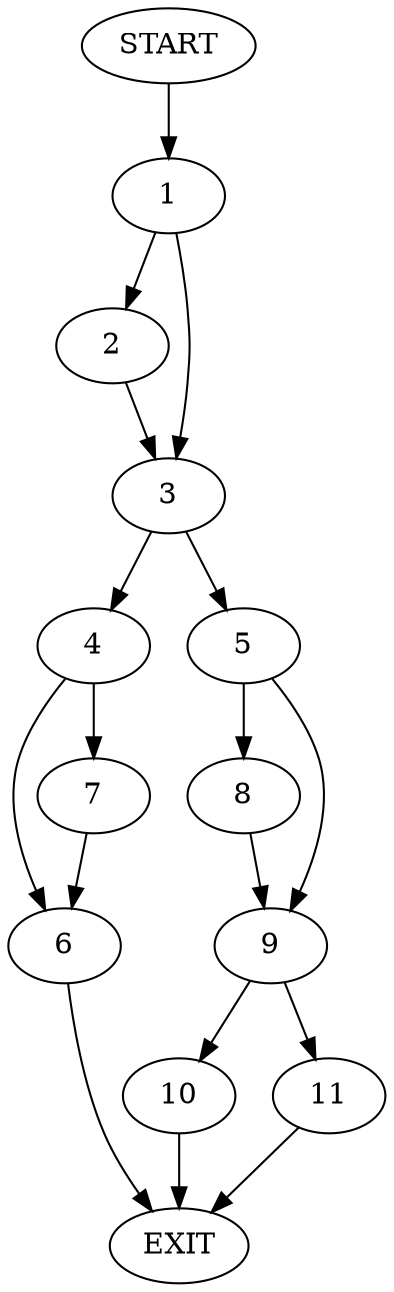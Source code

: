 digraph {
0 [label="START"]
12 [label="EXIT"]
0 -> 1
1 -> 2
1 -> 3
2 -> 3
3 -> 4
3 -> 5
4 -> 6
4 -> 7
5 -> 8
5 -> 9
7 -> 6
6 -> 12
8 -> 9
9 -> 10
9 -> 11
11 -> 12
10 -> 12
}
